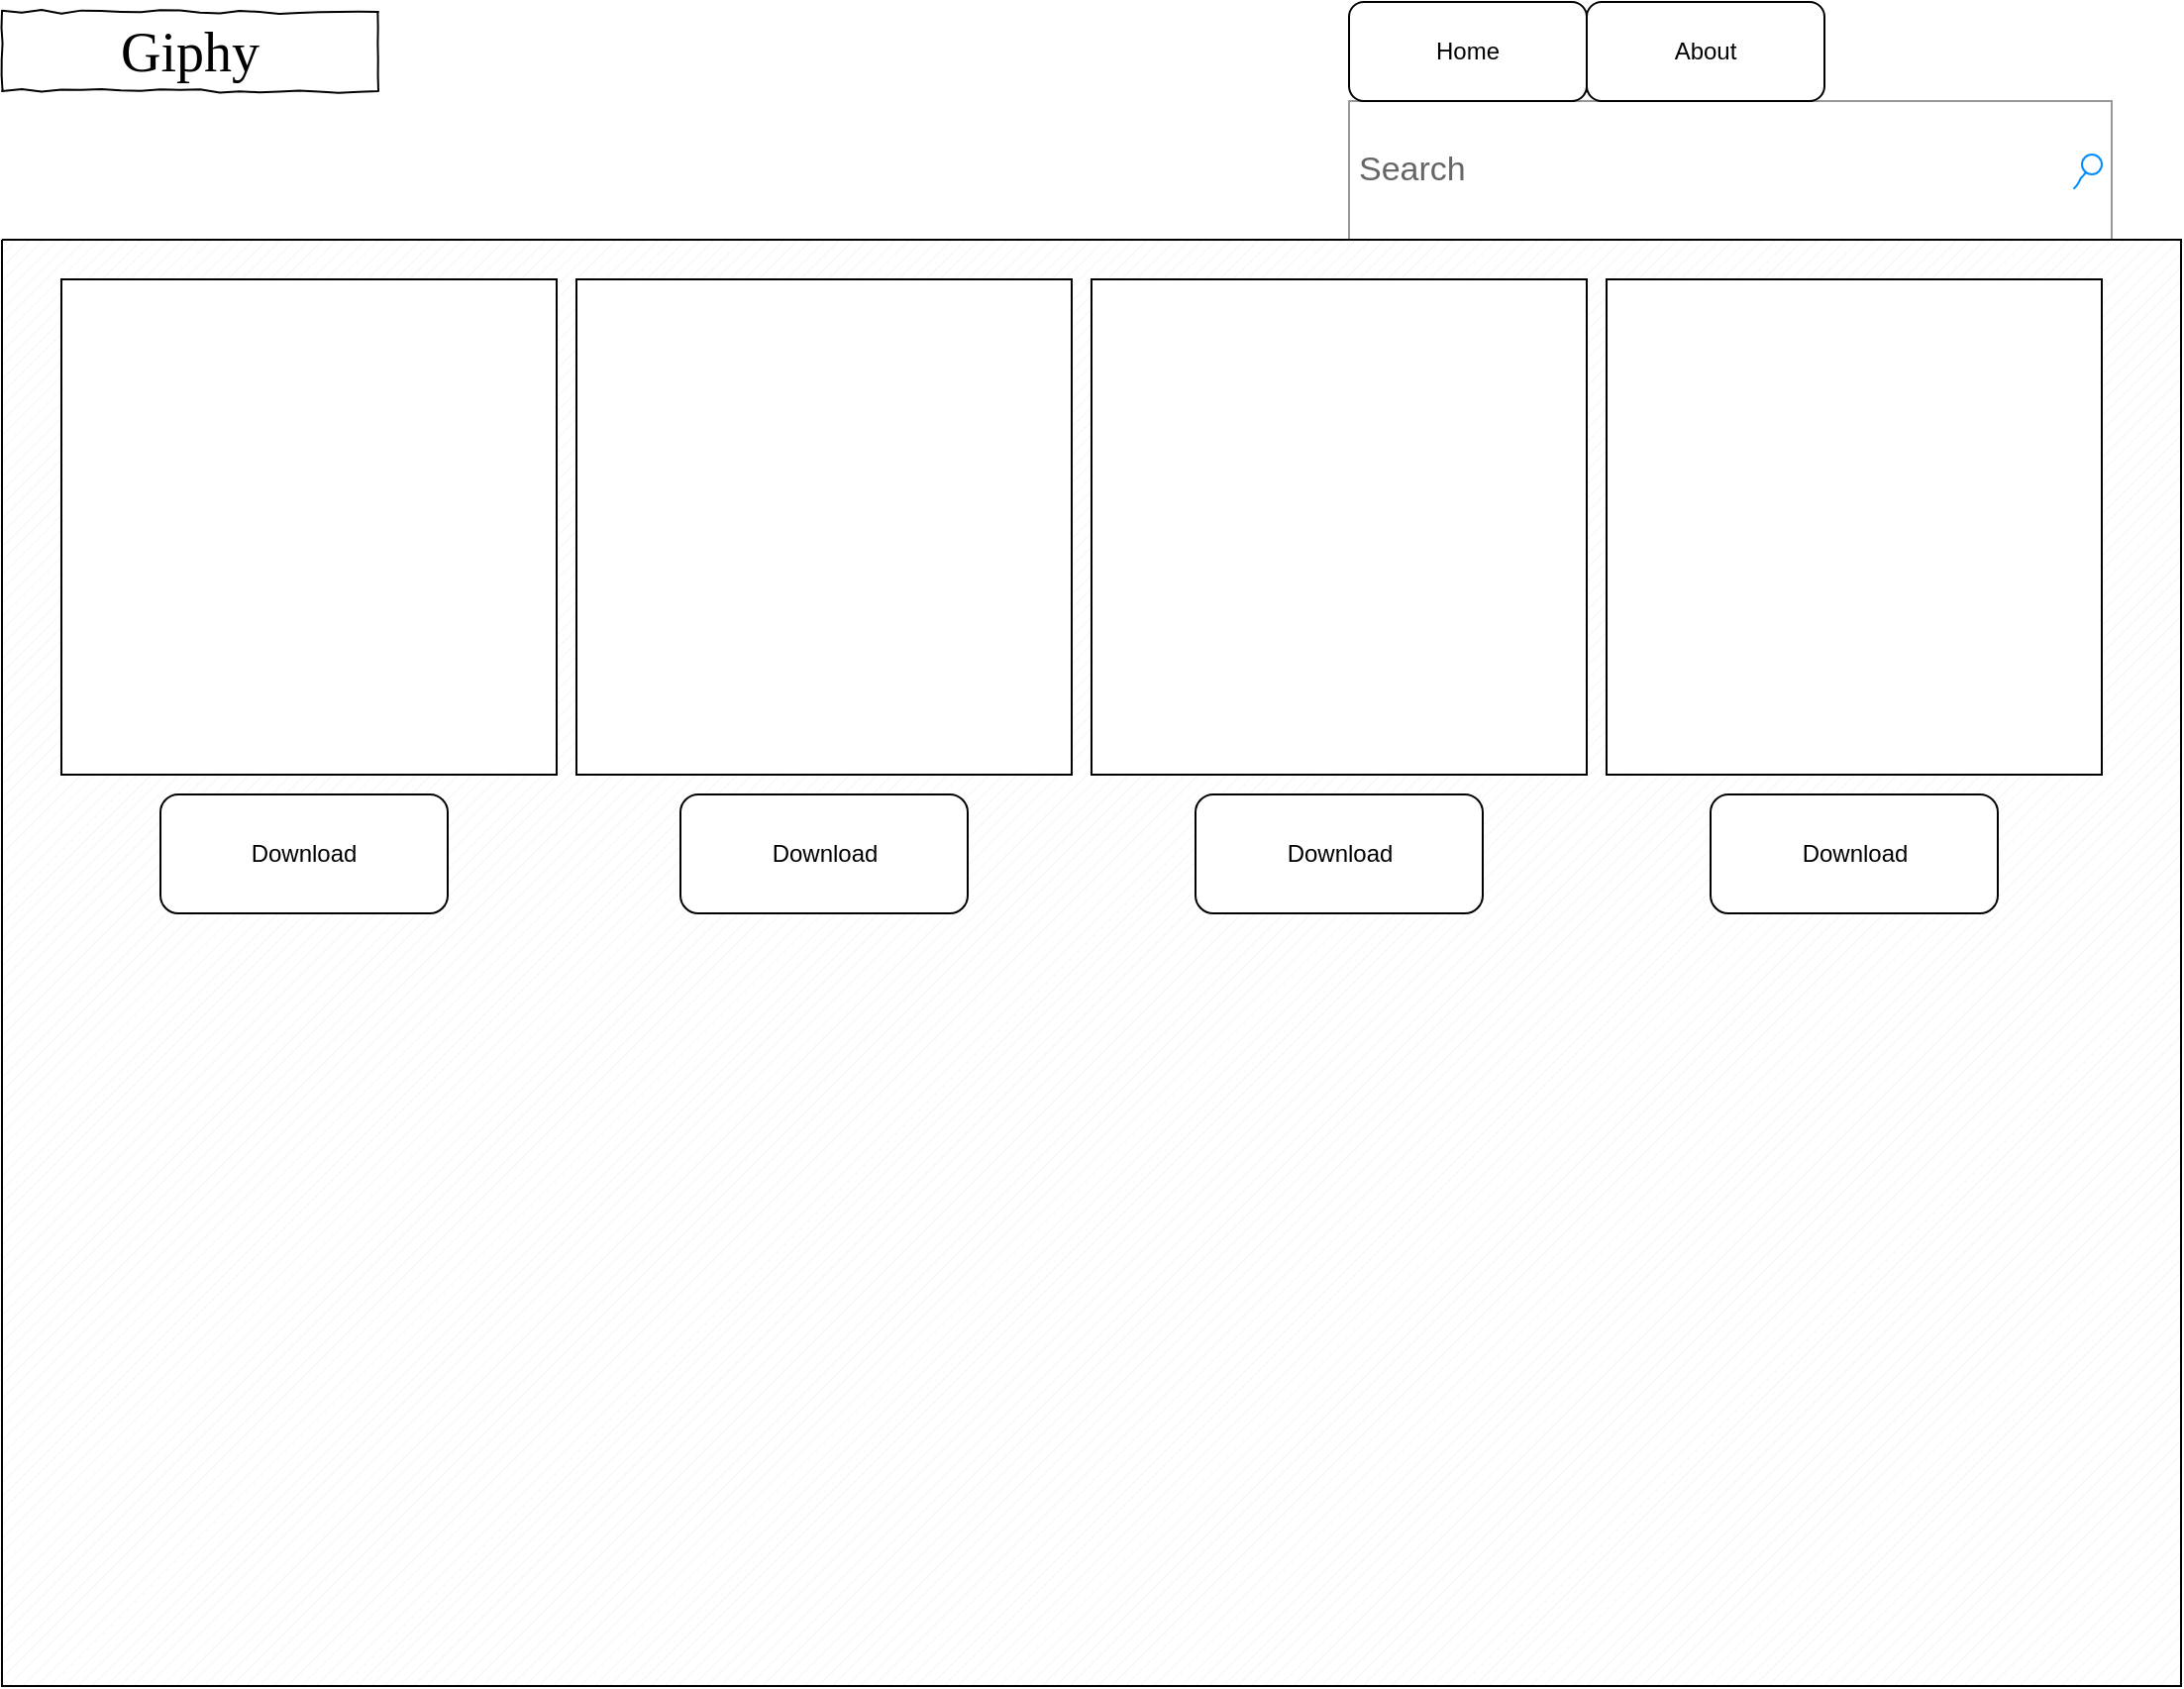 <mxfile version="24.0.7" type="device">
  <diagram name="Page-1" id="03018318-947c-dd8e-b7a3-06fadd420f32">
    <mxGraphModel dx="1447" dy="785" grid="1" gridSize="10" guides="1" tooltips="1" connect="1" arrows="1" fold="1" page="1" pageScale="1" pageWidth="1100" pageHeight="850" background="#ffffff" math="0" shadow="0">
      <root>
        <mxCell id="0" />
        <mxCell id="1" parent="0" />
        <mxCell id="677b7b8949515195-2" value="Giphy" style="whiteSpace=wrap;html=1;rounded=0;shadow=0;labelBackgroundColor=none;strokeWidth=1;fontFamily=Verdana;fontSize=28;align=center;comic=1;" parent="1" vertex="1">
          <mxGeometry y="5" width="190" height="40" as="geometry" />
        </mxCell>
        <mxCell id="677b7b8949515195-3" value="Search" style="strokeWidth=1;shadow=0;dashed=0;align=center;html=1;shape=mxgraph.mockup.forms.searchBox;strokeColor=#999999;mainText=;strokeColor2=#008cff;fontColor=#666666;fontSize=17;align=left;spacingLeft=3;rounded=0;labelBackgroundColor=none;comic=1;" parent="1" vertex="1">
          <mxGeometry x="680" y="50" width="385" height="70" as="geometry" />
        </mxCell>
        <mxCell id="hyE2RU9J0_CmFcboUBjs-19" value="" style="verticalLabelPosition=bottom;verticalAlign=top;html=1;shape=mxgraph.basic.patternFillRect;fillStyle=diag;step=5;fillStrokeWidth=0.2;fillStrokeColor=#dddddd;" parent="1" vertex="1">
          <mxGeometry y="120" width="1100" height="730" as="geometry" />
        </mxCell>
        <mxCell id="B-K3i70VCUpERA3QXpkE-1" value="Home" style="rounded=1;whiteSpace=wrap;html=1;" vertex="1" parent="1">
          <mxGeometry x="680" width="120" height="50" as="geometry" />
        </mxCell>
        <mxCell id="B-K3i70VCUpERA3QXpkE-2" value="About" style="rounded=1;whiteSpace=wrap;html=1;" vertex="1" parent="1">
          <mxGeometry x="800" width="120" height="50" as="geometry" />
        </mxCell>
        <mxCell id="B-K3i70VCUpERA3QXpkE-4" value="" style="whiteSpace=wrap;html=1;aspect=fixed;" vertex="1" parent="1">
          <mxGeometry x="30" y="140" width="250" height="250" as="geometry" />
        </mxCell>
        <mxCell id="B-K3i70VCUpERA3QXpkE-7" value="" style="whiteSpace=wrap;html=1;aspect=fixed;" vertex="1" parent="1">
          <mxGeometry x="810" y="140" width="250" height="250" as="geometry" />
        </mxCell>
        <mxCell id="B-K3i70VCUpERA3QXpkE-8" value="" style="whiteSpace=wrap;html=1;aspect=fixed;" vertex="1" parent="1">
          <mxGeometry x="290" y="140" width="250" height="250" as="geometry" />
        </mxCell>
        <mxCell id="B-K3i70VCUpERA3QXpkE-9" value="" style="whiteSpace=wrap;html=1;aspect=fixed;" vertex="1" parent="1">
          <mxGeometry x="550" y="140" width="250" height="250" as="geometry" />
        </mxCell>
        <mxCell id="B-K3i70VCUpERA3QXpkE-10" value="Download" style="rounded=1;whiteSpace=wrap;html=1;" vertex="1" parent="1">
          <mxGeometry x="80" y="400" width="145" height="60" as="geometry" />
        </mxCell>
        <mxCell id="B-K3i70VCUpERA3QXpkE-11" value="Download" style="rounded=1;whiteSpace=wrap;html=1;" vertex="1" parent="1">
          <mxGeometry x="342.5" y="400" width="145" height="60" as="geometry" />
        </mxCell>
        <mxCell id="B-K3i70VCUpERA3QXpkE-12" value="Download" style="rounded=1;whiteSpace=wrap;html=1;" vertex="1" parent="1">
          <mxGeometry x="602.5" y="400" width="145" height="60" as="geometry" />
        </mxCell>
        <mxCell id="B-K3i70VCUpERA3QXpkE-13" value="Download" style="rounded=1;whiteSpace=wrap;html=1;" vertex="1" parent="1">
          <mxGeometry x="862.5" y="400" width="145" height="60" as="geometry" />
        </mxCell>
      </root>
    </mxGraphModel>
  </diagram>
</mxfile>
